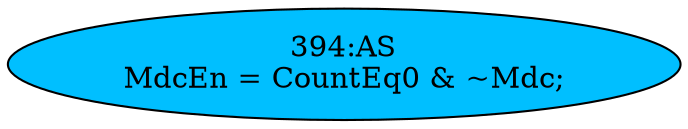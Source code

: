 strict digraph "" {
	node [label="\N"];
	"394:AS"	 [ast="<pyverilog.vparser.ast.Assign object at 0x7f41554fded0>",
		def_var="['MdcEn']",
		fillcolor=deepskyblue,
		label="394:AS
MdcEn = CountEq0 & ~Mdc;",
		statements="[]",
		style=filled,
		typ=Assign,
		use_var="['CountEq0', 'Mdc']"];
}
